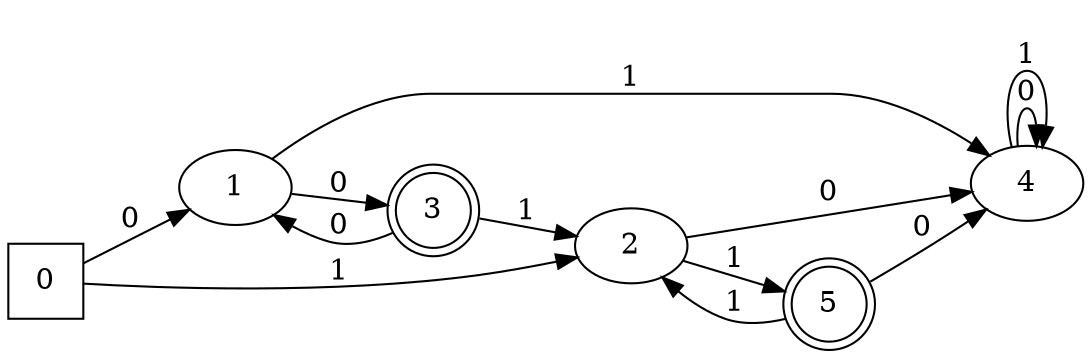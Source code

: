 digraph G {
	rankdir=LR;
	0->1[ label=0 ];
	0->2[ label=1 ];
	1->3[ label=0 ];
	1->4[ label=1 ];
	2->4[ label=0 ];
	2->5[ label=1 ];
	3->2[ label=1 ];
	3->1[ label=0 ];
	4->4[ label=0 ];
	4->4[ label=1 ];
	5->4[ label=0 ];
	5->2[ label=1 ];
	0 [ shape=square ];
	1;
	2;
	3 [ shape=doublecircle ];
	4;
	5 [ shape=doublecircle ];

}

